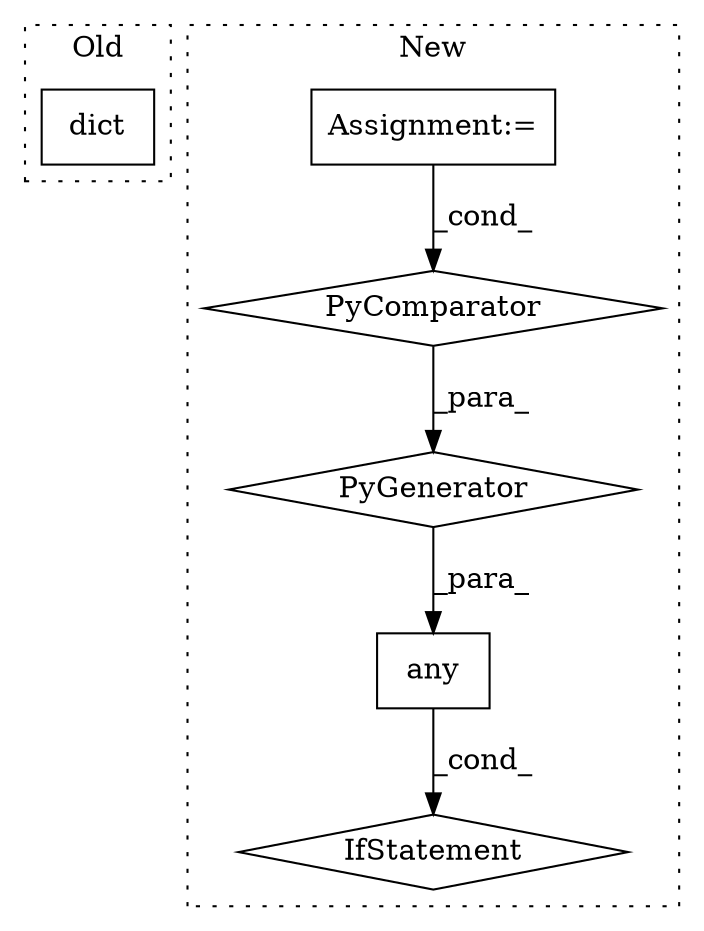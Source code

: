 digraph G {
subgraph cluster0 {
1 [label="dict" a="32" s="4536,4687" l="21,-10" shape="box"];
label = "Old";
style="dotted";
}
subgraph cluster1 {
2 [label="any" a="32" s="4783,4939" l="13,-3" shape="box"];
3 [label="IfStatement" a="25" s="4942,4965" l="4,2" shape="diamond"];
4 [label="Assignment:=" a="7" s="4590" l="12" shape="box"];
5 [label="PyComparator" a="113" s="4904" l="29" shape="diamond"];
6 [label="PyGenerator" a="107" s="4796" l="143" shape="diamond"];
label = "New";
style="dotted";
}
2 -> 3 [label="_cond_"];
4 -> 5 [label="_cond_"];
5 -> 6 [label="_para_"];
6 -> 2 [label="_para_"];
}